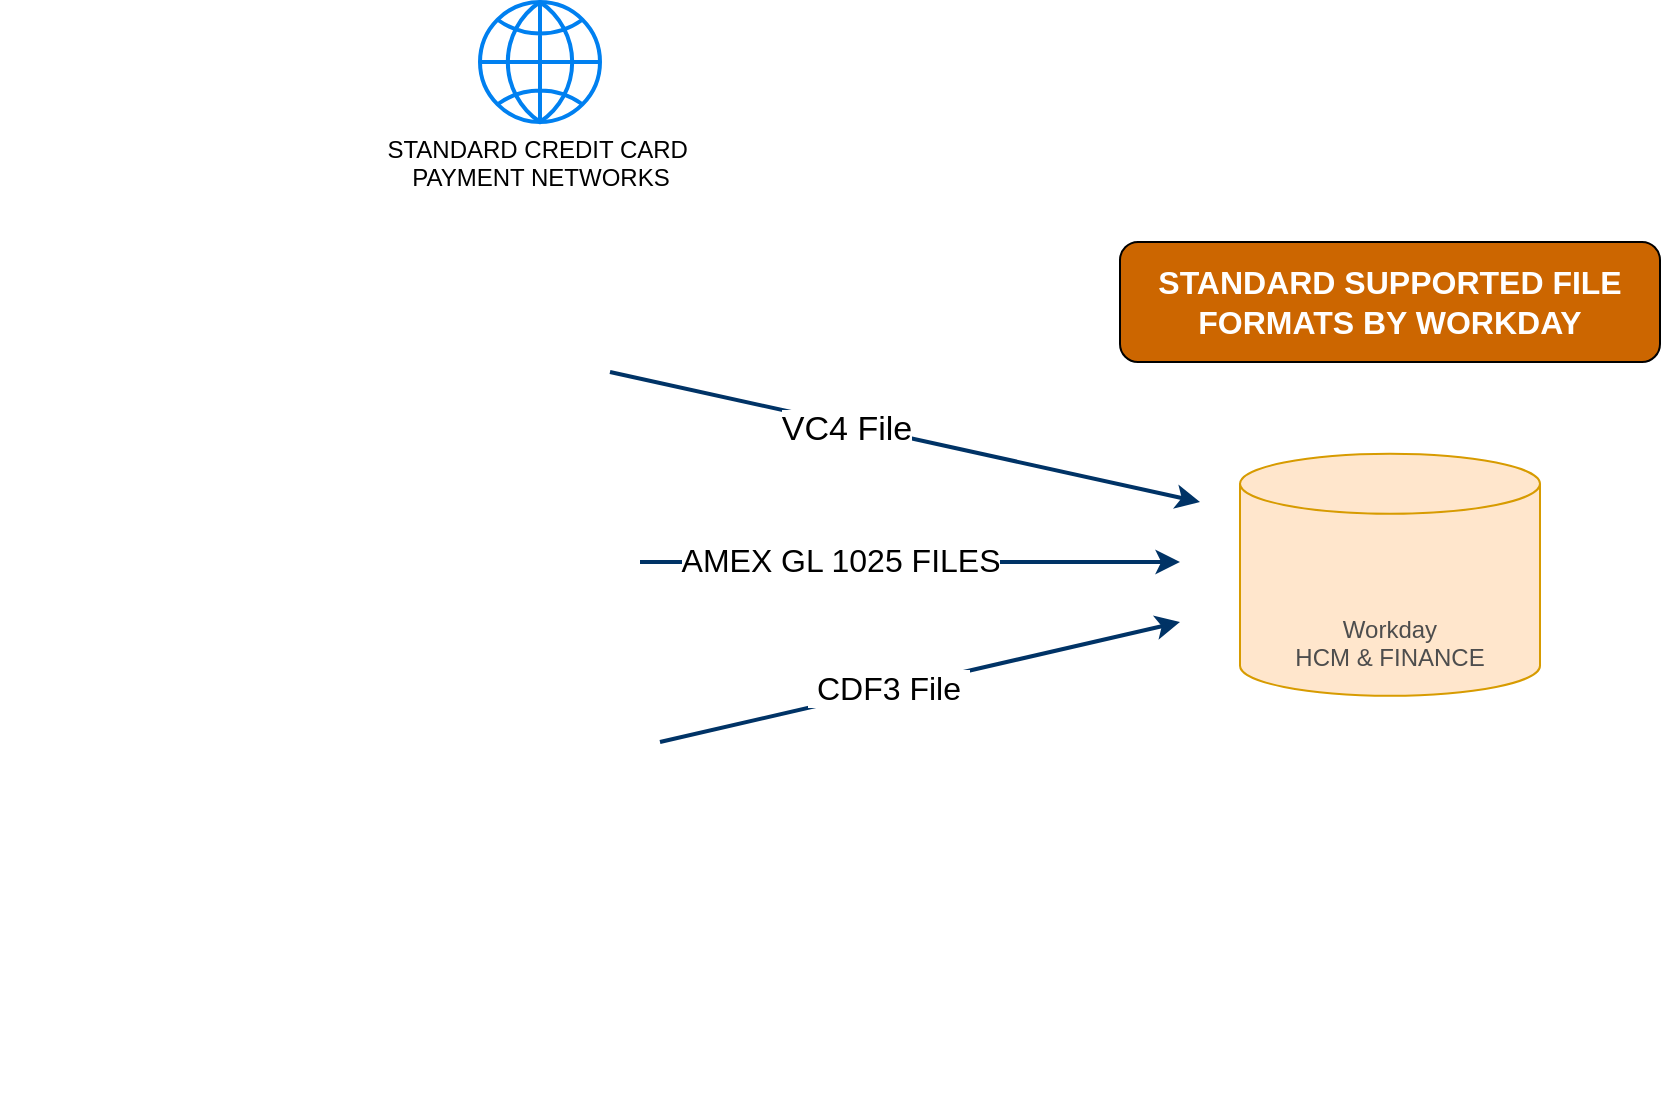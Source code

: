 <mxfile version="24.1.0" type="github">
  <diagram name="Page-1" id="EkX973uBJ4-KdEPocawQ">
    <mxGraphModel dx="584" dy="772" grid="1" gridSize="10" guides="1" tooltips="1" connect="1" arrows="1" fold="1" page="1" pageScale="1" pageWidth="850" pageHeight="1100" math="0" shadow="0">
      <root>
        <mxCell id="0" />
        <mxCell id="1" parent="0" />
        <mxCell id="zlEWBQCr5Uid9fLaf4PV-1" value="&lt;div&gt;&lt;font color=&quot;#4d4d4d&quot;&gt;&lt;br&gt;&lt;/font&gt;&lt;/div&gt;&lt;div&gt;&lt;font color=&quot;#4d4d4d&quot;&gt;&lt;br&gt;&lt;/font&gt;&lt;/div&gt;&lt;font color=&quot;#4d4d4d&quot;&gt;&lt;div&gt;&lt;font color=&quot;#4d4d4d&quot;&gt;&lt;br&gt;&lt;/font&gt;&lt;/div&gt;Workday&lt;/font&gt;&lt;div&gt;&lt;font color=&quot;#4d4d4d&quot;&gt;HCM &amp;amp; FINANCE&lt;/font&gt;&lt;/div&gt;" style="shape=cylinder3;whiteSpace=wrap;html=1;boundedLbl=1;backgroundOutline=1;size=15;fillColor=#ffe6cc;strokeColor=#d79b00;" parent="1" vertex="1">
          <mxGeometry x="1660" y="275.88" width="150" height="121" as="geometry" />
        </mxCell>
        <mxCell id="zlEWBQCr5Uid9fLaf4PV-2" value="" style="shape=image;verticalLabelPosition=bottom;labelBackgroundColor=default;verticalAlign=top;aspect=fixed;imageAspect=0;image=https://upload.wikimedia.org/wikipedia/commons/thumb/3/3b/Workday_Logo.png/1280px-Workday_Logo.png;" parent="1" vertex="1">
          <mxGeometry x="1690" y="311.88" width="90" height="34.95" as="geometry" />
        </mxCell>
        <mxCell id="zlEWBQCr5Uid9fLaf4PV-3" value="" style="shape=image;verticalLabelPosition=bottom;labelBackgroundColor=default;verticalAlign=top;aspect=fixed;imageAspect=0;image=https://www.soldo.com/wp-content/uploads/soldo-logo-1.png;" parent="1" vertex="1">
          <mxGeometry x="1040.0" y="540" width="111.84" height="55.19" as="geometry" />
        </mxCell>
        <mxCell id="zlEWBQCr5Uid9fLaf4PV-4" value="" style="shape=image;html=1;verticalAlign=top;verticalLabelPosition=bottom;labelBackgroundColor=#ffffff;imageAspect=0;aspect=fixed;image=https://cdn3.iconfinder.com/data/icons/payment-method-1/64/_Mastercard-128.png" parent="1" vertex="1">
          <mxGeometry x="1280" y="390" width="70" height="70" as="geometry" />
        </mxCell>
        <mxCell id="zlEWBQCr5Uid9fLaf4PV-5" value="" style="shape=image;html=1;verticalAlign=top;verticalLabelPosition=bottom;labelBackgroundColor=#ffffff;imageAspect=0;aspect=fixed;image=https://cdn2.iconfinder.com/data/icons/social-media-and-payment/64/-69-128.png" parent="1" vertex="1">
          <mxGeometry x="1275" y="200" width="70" height="70" as="geometry" />
        </mxCell>
        <mxCell id="zlEWBQCr5Uid9fLaf4PV-6" value="" style="shape=image;html=1;verticalAlign=top;verticalLabelPosition=bottom;labelBackgroundColor=#ffffff;imageAspect=0;aspect=fixed;image=https://cdn4.iconfinder.com/data/icons/Primo_Icons/PNG/128x128/credit_card_amex.png" parent="1" vertex="1">
          <mxGeometry x="1265" y="289.36" width="80" height="80" as="geometry" />
        </mxCell>
        <mxCell id="zlEWBQCr5Uid9fLaf4PV-8" value="" style="endArrow=classic;html=1;rounded=0;exitX=1;exitY=0.5;exitDx=0;exitDy=0;strokeWidth=2;strokeColor=#003366;" parent="1" source="zlEWBQCr5Uid9fLaf4PV-5" edge="1">
          <mxGeometry width="50" height="50" relative="1" as="geometry">
            <mxPoint x="1410" y="420" as="sourcePoint" />
            <mxPoint x="1640" y="300" as="targetPoint" />
          </mxGeometry>
        </mxCell>
        <mxCell id="v0hhgzaseM2NColTYWPZ-3" value="&lt;font style=&quot;font-size: 17px;&quot;&gt;VC4 File&lt;/font&gt;" style="edgeLabel;html=1;align=center;verticalAlign=middle;resizable=0;points=[];" vertex="1" connectable="0" parent="zlEWBQCr5Uid9fLaf4PV-8">
          <mxGeometry x="-0.196" y="-3" relative="1" as="geometry">
            <mxPoint as="offset" />
          </mxGeometry>
        </mxCell>
        <mxCell id="zlEWBQCr5Uid9fLaf4PV-12" value="STANDARD CREDIT CARD&amp;nbsp;&lt;div&gt;PAYMENT NETWORKS&lt;/div&gt;" style="html=1;verticalLabelPosition=bottom;align=center;labelBackgroundColor=#ffffff;verticalAlign=top;strokeWidth=2;strokeColor=#0080F0;shadow=0;dashed=0;shape=mxgraph.ios7.icons.globe;" parent="1" vertex="1">
          <mxGeometry x="1280" y="50" width="60" height="60" as="geometry" />
        </mxCell>
        <mxCell id="zlEWBQCr5Uid9fLaf4PV-14" value="" style="endArrow=classic;html=1;rounded=0;strokeWidth=2;strokeColor=#003366;" parent="1" edge="1">
          <mxGeometry width="50" height="50" relative="1" as="geometry">
            <mxPoint x="1360" y="330" as="sourcePoint" />
            <mxPoint x="1630" y="330" as="targetPoint" />
          </mxGeometry>
        </mxCell>
        <mxCell id="v0hhgzaseM2NColTYWPZ-6" value="&lt;font style=&quot;font-size: 16px;&quot;&gt;AMEX GL 1025 FILES&lt;/font&gt;" style="edgeLabel;html=1;align=center;verticalAlign=middle;resizable=0;points=[];" vertex="1" connectable="0" parent="zlEWBQCr5Uid9fLaf4PV-14">
          <mxGeometry x="-0.481" y="-2" relative="1" as="geometry">
            <mxPoint x="30" y="-3" as="offset" />
          </mxGeometry>
        </mxCell>
        <mxCell id="zlEWBQCr5Uid9fLaf4PV-15" value="" style="endArrow=classic;html=1;rounded=0;strokeWidth=2;strokeColor=#003366;" parent="1" edge="1">
          <mxGeometry width="50" height="50" relative="1" as="geometry">
            <mxPoint x="1370" y="420" as="sourcePoint" />
            <mxPoint x="1630" y="360" as="targetPoint" />
          </mxGeometry>
        </mxCell>
        <mxCell id="v0hhgzaseM2NColTYWPZ-5" value="&lt;span style=&quot;font-size: 16px;&quot;&gt;&amp;nbsp;CDF3 File&amp;nbsp;&lt;/span&gt;" style="edgeLabel;html=1;align=center;verticalAlign=middle;resizable=0;points=[];" vertex="1" connectable="0" parent="zlEWBQCr5Uid9fLaf4PV-15">
          <mxGeometry x="-0.122" y="1" relative="1" as="geometry">
            <mxPoint as="offset" />
          </mxGeometry>
        </mxCell>
        <mxCell id="zlEWBQCr5Uid9fLaf4PV-16" value="&lt;font color=&quot;#ffffff&quot; style=&quot;font-size: 16px;&quot;&gt;&lt;b&gt;STANDARD SUPPORTED FILE FORMATS BY WORKDAY&lt;/b&gt;&lt;/font&gt;" style="rounded=1;whiteSpace=wrap;html=1;fillColor=#CC6600;" parent="1" vertex="1">
          <mxGeometry x="1600" y="170" width="270" height="60" as="geometry" />
        </mxCell>
      </root>
    </mxGraphModel>
  </diagram>
</mxfile>
